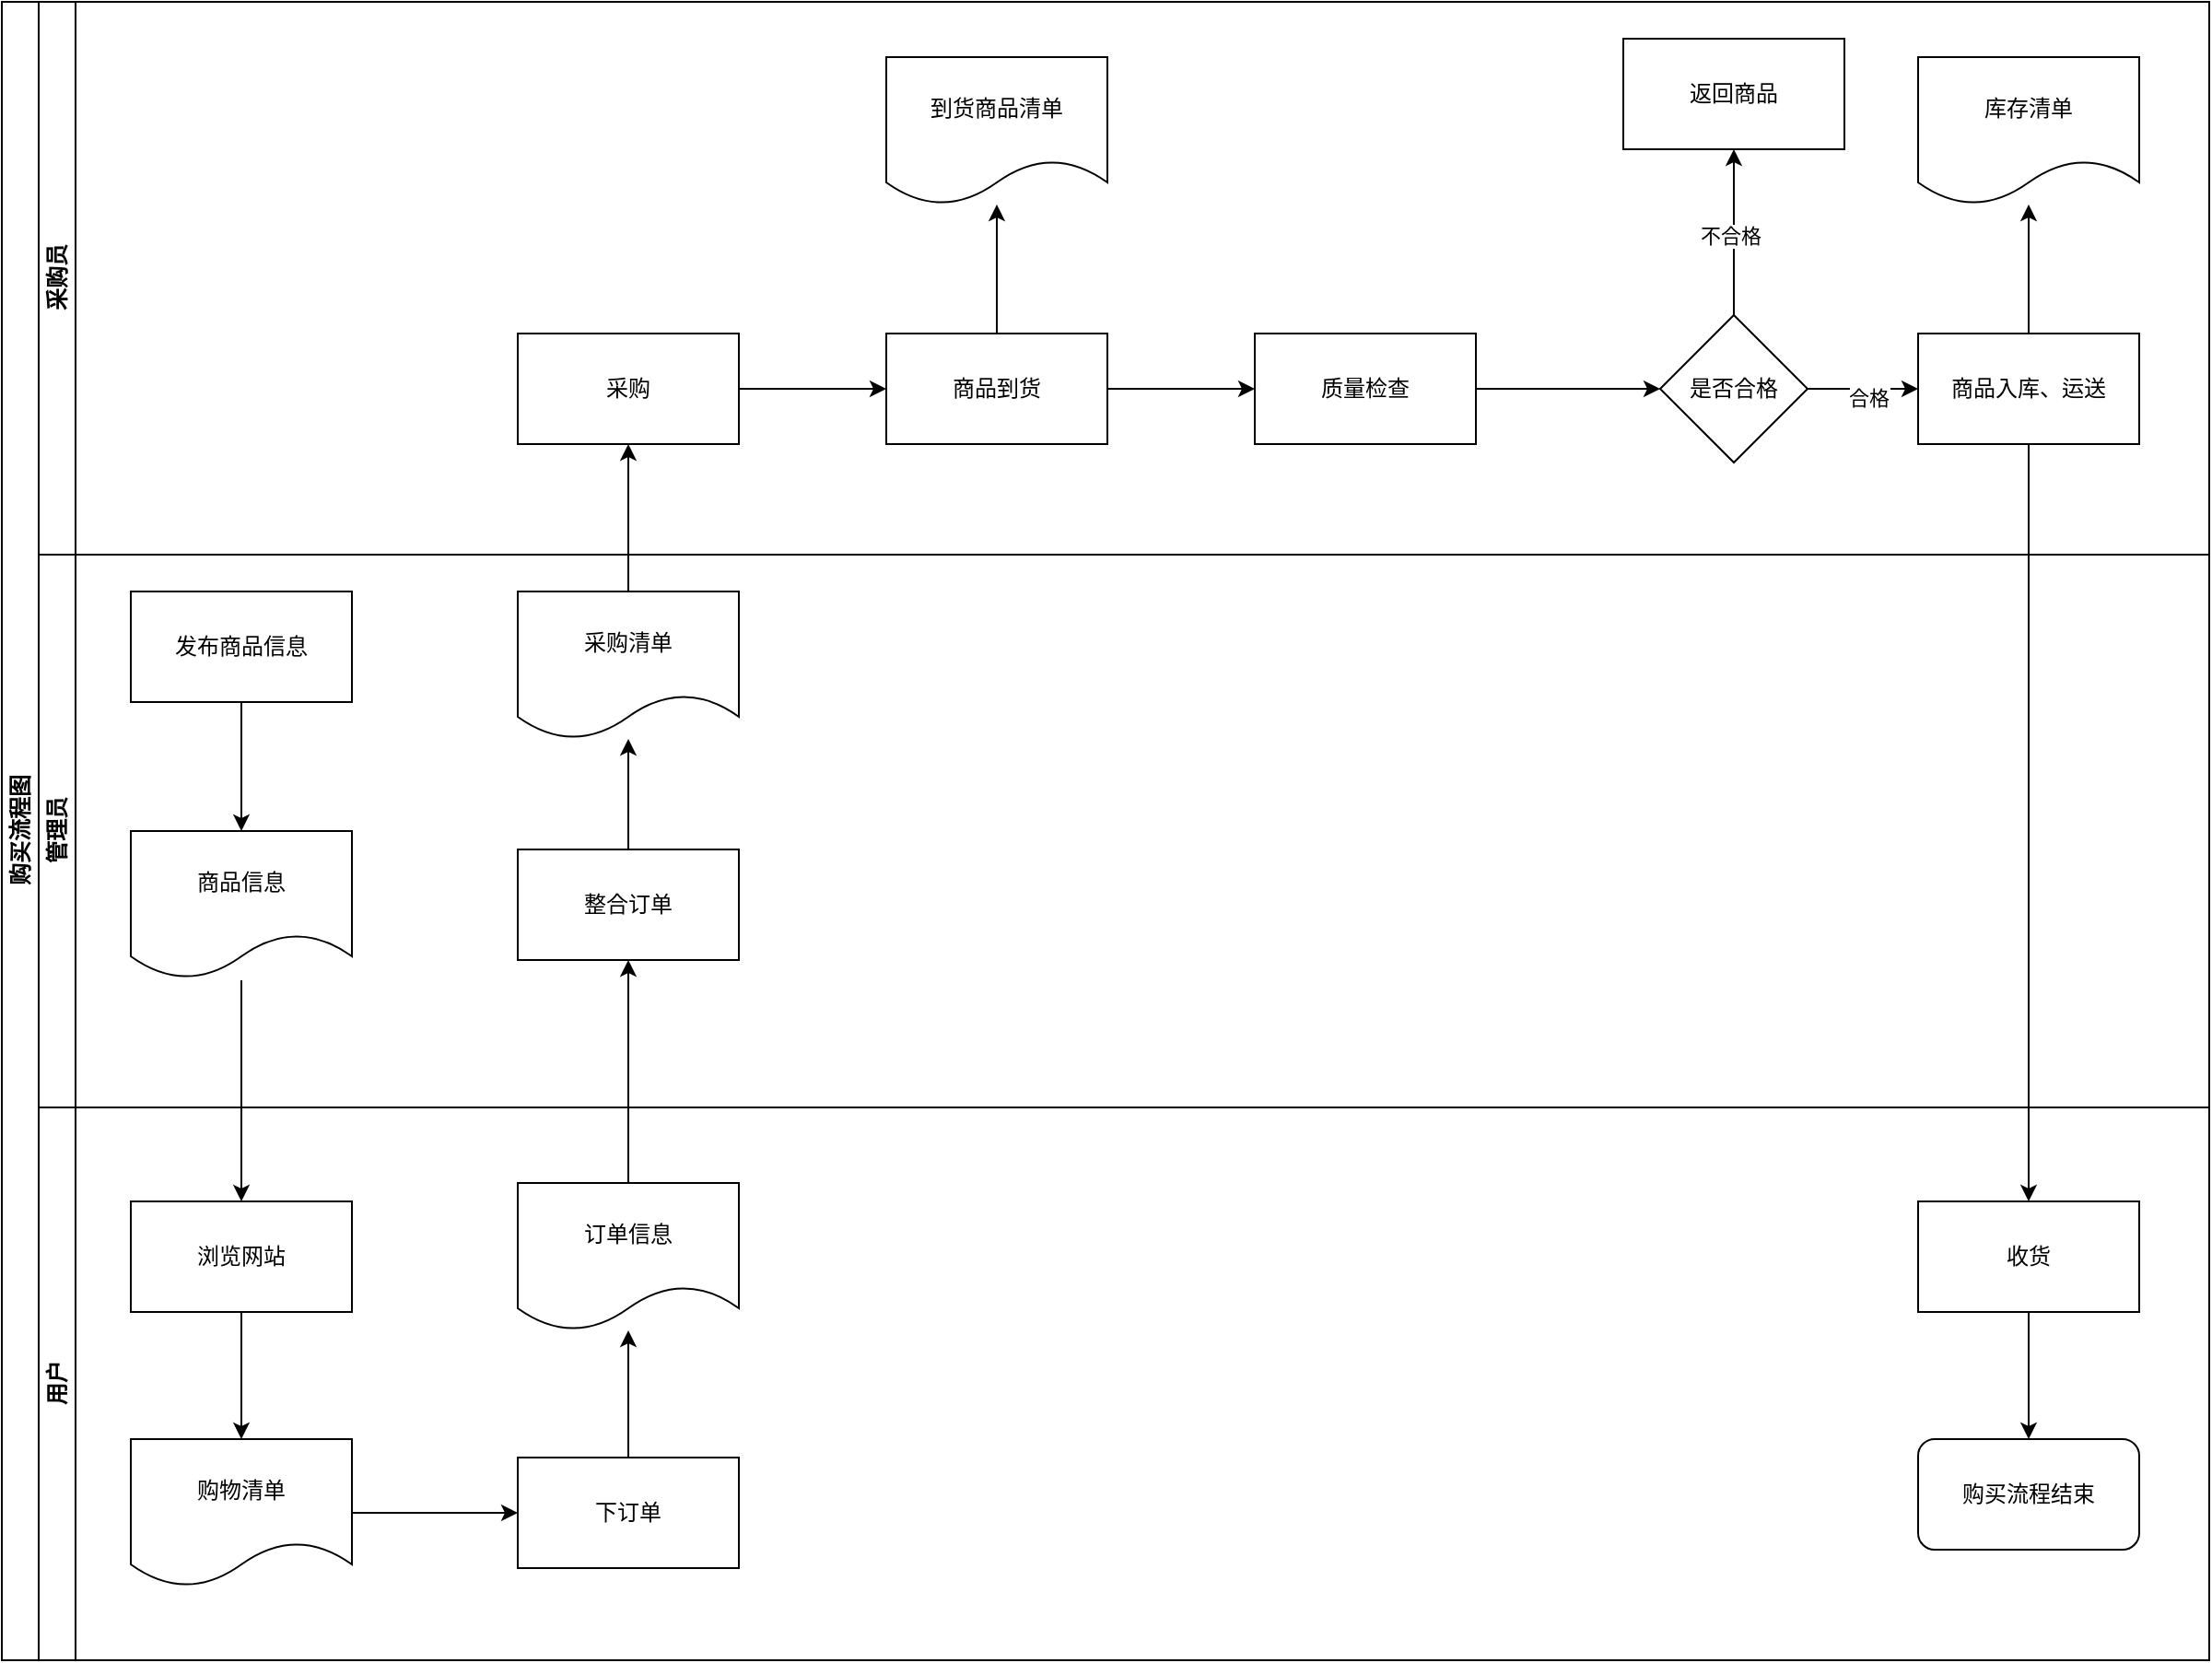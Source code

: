 <mxfile version="22.1.7" type="github">
  <diagram id="prtHgNgQTEPvFCAcTncT" name="Page-1">
    <mxGraphModel dx="2400" dy="1618" grid="1" gridSize="10" guides="1" tooltips="1" connect="1" arrows="1" fold="1" page="1" pageScale="1" pageWidth="827" pageHeight="1169" math="0" shadow="0">
      <root>
        <mxCell id="0" />
        <mxCell id="1" parent="0" />
        <mxCell id="dNxyNK7c78bLwvsdeMH5-19" value="购买流程图" style="swimlane;html=1;childLayout=stackLayout;resizeParent=1;resizeParentMax=0;horizontal=0;startSize=20;horizontalStack=0;" parent="1" vertex="1">
          <mxGeometry x="190" y="319" width="1198" height="900" as="geometry" />
        </mxCell>
        <mxCell id="dNxyNK7c78bLwvsdeMH5-20" value="采购员" style="swimlane;html=1;startSize=20;horizontal=0;" parent="dNxyNK7c78bLwvsdeMH5-19" vertex="1">
          <mxGeometry x="20" width="1178" height="300" as="geometry">
            <mxRectangle x="20" width="560" height="30" as="alternateBounds" />
          </mxGeometry>
        </mxCell>
        <mxCell id="m_HcJ7Eua_NtlflMwqbh-21" value="" style="edgeStyle=orthogonalEdgeStyle;rounded=0;orthogonalLoop=1;jettySize=auto;html=1;" edge="1" parent="dNxyNK7c78bLwvsdeMH5-20" source="m_HcJ7Eua_NtlflMwqbh-19" target="m_HcJ7Eua_NtlflMwqbh-20">
          <mxGeometry relative="1" as="geometry" />
        </mxCell>
        <mxCell id="m_HcJ7Eua_NtlflMwqbh-19" value="采购" style="rounded=0;whiteSpace=wrap;html=1;" vertex="1" parent="dNxyNK7c78bLwvsdeMH5-20">
          <mxGeometry x="260" y="180" width="120" height="60" as="geometry" />
        </mxCell>
        <mxCell id="m_HcJ7Eua_NtlflMwqbh-23" value="" style="edgeStyle=orthogonalEdgeStyle;rounded=0;orthogonalLoop=1;jettySize=auto;html=1;" edge="1" parent="dNxyNK7c78bLwvsdeMH5-20" source="m_HcJ7Eua_NtlflMwqbh-20" target="m_HcJ7Eua_NtlflMwqbh-22">
          <mxGeometry relative="1" as="geometry" />
        </mxCell>
        <mxCell id="m_HcJ7Eua_NtlflMwqbh-30" value="" style="edgeStyle=orthogonalEdgeStyle;rounded=0;orthogonalLoop=1;jettySize=auto;html=1;" edge="1" parent="dNxyNK7c78bLwvsdeMH5-20" source="m_HcJ7Eua_NtlflMwqbh-20" target="m_HcJ7Eua_NtlflMwqbh-29">
          <mxGeometry relative="1" as="geometry" />
        </mxCell>
        <mxCell id="m_HcJ7Eua_NtlflMwqbh-20" value="商品到货" style="whiteSpace=wrap;html=1;rounded=0;" vertex="1" parent="dNxyNK7c78bLwvsdeMH5-20">
          <mxGeometry x="460" y="180" width="120" height="60" as="geometry" />
        </mxCell>
        <mxCell id="m_HcJ7Eua_NtlflMwqbh-25" value="" style="edgeStyle=orthogonalEdgeStyle;rounded=0;orthogonalLoop=1;jettySize=auto;html=1;" edge="1" parent="dNxyNK7c78bLwvsdeMH5-20" source="m_HcJ7Eua_NtlflMwqbh-22" target="m_HcJ7Eua_NtlflMwqbh-24">
          <mxGeometry relative="1" as="geometry" />
        </mxCell>
        <mxCell id="m_HcJ7Eua_NtlflMwqbh-22" value="质量检查" style="whiteSpace=wrap;html=1;rounded=0;" vertex="1" parent="dNxyNK7c78bLwvsdeMH5-20">
          <mxGeometry x="660" y="180" width="120" height="60" as="geometry" />
        </mxCell>
        <mxCell id="m_HcJ7Eua_NtlflMwqbh-27" value="" style="edgeStyle=orthogonalEdgeStyle;rounded=0;orthogonalLoop=1;jettySize=auto;html=1;" edge="1" parent="dNxyNK7c78bLwvsdeMH5-20" source="m_HcJ7Eua_NtlflMwqbh-24" target="m_HcJ7Eua_NtlflMwqbh-26">
          <mxGeometry relative="1" as="geometry" />
        </mxCell>
        <mxCell id="m_HcJ7Eua_NtlflMwqbh-28" value="不合格" style="edgeLabel;html=1;align=center;verticalAlign=middle;resizable=0;points=[];" vertex="1" connectable="0" parent="m_HcJ7Eua_NtlflMwqbh-27">
          <mxGeometry x="-0.065" y="2" relative="1" as="geometry">
            <mxPoint y="-1" as="offset" />
          </mxGeometry>
        </mxCell>
        <mxCell id="m_HcJ7Eua_NtlflMwqbh-32" value="" style="edgeStyle=orthogonalEdgeStyle;rounded=0;orthogonalLoop=1;jettySize=auto;html=1;" edge="1" parent="dNxyNK7c78bLwvsdeMH5-20" source="m_HcJ7Eua_NtlflMwqbh-24" target="m_HcJ7Eua_NtlflMwqbh-31">
          <mxGeometry relative="1" as="geometry" />
        </mxCell>
        <mxCell id="m_HcJ7Eua_NtlflMwqbh-33" value="合格" style="edgeLabel;html=1;align=center;verticalAlign=middle;resizable=0;points=[];" vertex="1" connectable="0" parent="m_HcJ7Eua_NtlflMwqbh-32">
          <mxGeometry x="0.086" y="-5" relative="1" as="geometry">
            <mxPoint as="offset" />
          </mxGeometry>
        </mxCell>
        <mxCell id="m_HcJ7Eua_NtlflMwqbh-24" value="是否合格" style="rhombus;whiteSpace=wrap;html=1;rounded=0;" vertex="1" parent="dNxyNK7c78bLwvsdeMH5-20">
          <mxGeometry x="880" y="170" width="80" height="80" as="geometry" />
        </mxCell>
        <mxCell id="m_HcJ7Eua_NtlflMwqbh-26" value="返回商品" style="whiteSpace=wrap;html=1;rounded=0;" vertex="1" parent="dNxyNK7c78bLwvsdeMH5-20">
          <mxGeometry x="860" y="20" width="120" height="60" as="geometry" />
        </mxCell>
        <mxCell id="m_HcJ7Eua_NtlflMwqbh-29" value="到货商品清单" style="shape=document;whiteSpace=wrap;html=1;boundedLbl=1;rounded=0;" vertex="1" parent="dNxyNK7c78bLwvsdeMH5-20">
          <mxGeometry x="460" y="30" width="120" height="80" as="geometry" />
        </mxCell>
        <mxCell id="m_HcJ7Eua_NtlflMwqbh-35" value="" style="edgeStyle=orthogonalEdgeStyle;rounded=0;orthogonalLoop=1;jettySize=auto;html=1;" edge="1" parent="dNxyNK7c78bLwvsdeMH5-20" source="m_HcJ7Eua_NtlflMwqbh-31" target="m_HcJ7Eua_NtlflMwqbh-34">
          <mxGeometry relative="1" as="geometry" />
        </mxCell>
        <mxCell id="m_HcJ7Eua_NtlflMwqbh-31" value="商品入库、运送" style="whiteSpace=wrap;html=1;rounded=0;" vertex="1" parent="dNxyNK7c78bLwvsdeMH5-20">
          <mxGeometry x="1020" y="180" width="120" height="60" as="geometry" />
        </mxCell>
        <mxCell id="m_HcJ7Eua_NtlflMwqbh-34" value="库存清单" style="shape=document;whiteSpace=wrap;html=1;boundedLbl=1;rounded=0;" vertex="1" parent="dNxyNK7c78bLwvsdeMH5-20">
          <mxGeometry x="1020" y="30" width="120" height="80" as="geometry" />
        </mxCell>
        <mxCell id="dNxyNK7c78bLwvsdeMH5-21" value="管理员" style="swimlane;html=1;startSize=20;horizontal=0;" parent="dNxyNK7c78bLwvsdeMH5-19" vertex="1">
          <mxGeometry x="20" y="300" width="1178" height="300" as="geometry" />
        </mxCell>
        <mxCell id="m_HcJ7Eua_NtlflMwqbh-6" style="edgeStyle=orthogonalEdgeStyle;rounded=0;orthogonalLoop=1;jettySize=auto;html=1;entryX=0.5;entryY=0;entryDx=0;entryDy=0;" edge="1" parent="dNxyNK7c78bLwvsdeMH5-21" source="m_HcJ7Eua_NtlflMwqbh-4" target="m_HcJ7Eua_NtlflMwqbh-5">
          <mxGeometry relative="1" as="geometry" />
        </mxCell>
        <mxCell id="m_HcJ7Eua_NtlflMwqbh-4" value="发布商品信息" style="rounded=0;whiteSpace=wrap;html=1;" vertex="1" parent="dNxyNK7c78bLwvsdeMH5-21">
          <mxGeometry x="50" y="20" width="120" height="60" as="geometry" />
        </mxCell>
        <mxCell id="m_HcJ7Eua_NtlflMwqbh-5" value="商品信息" style="shape=document;whiteSpace=wrap;html=1;boundedLbl=1;" vertex="1" parent="dNxyNK7c78bLwvsdeMH5-21">
          <mxGeometry x="50" y="150" width="120" height="80" as="geometry" />
        </mxCell>
        <mxCell id="m_HcJ7Eua_NtlflMwqbh-18" value="" style="edgeStyle=orthogonalEdgeStyle;rounded=0;orthogonalLoop=1;jettySize=auto;html=1;" edge="1" parent="dNxyNK7c78bLwvsdeMH5-21" source="m_HcJ7Eua_NtlflMwqbh-16" target="m_HcJ7Eua_NtlflMwqbh-17">
          <mxGeometry relative="1" as="geometry" />
        </mxCell>
        <mxCell id="m_HcJ7Eua_NtlflMwqbh-16" value="整合订单" style="rounded=0;whiteSpace=wrap;html=1;" vertex="1" parent="dNxyNK7c78bLwvsdeMH5-21">
          <mxGeometry x="260" y="160" width="120" height="60" as="geometry" />
        </mxCell>
        <mxCell id="m_HcJ7Eua_NtlflMwqbh-17" value="采购清单" style="shape=document;whiteSpace=wrap;html=1;boundedLbl=1;rounded=0;" vertex="1" parent="dNxyNK7c78bLwvsdeMH5-21">
          <mxGeometry x="260" y="20" width="120" height="80" as="geometry" />
        </mxCell>
        <mxCell id="dNxyNK7c78bLwvsdeMH5-22" value="用户" style="swimlane;html=1;startSize=20;horizontal=0;" parent="dNxyNK7c78bLwvsdeMH5-19" vertex="1">
          <mxGeometry x="20" y="600" width="1178" height="300" as="geometry" />
        </mxCell>
        <mxCell id="m_HcJ7Eua_NtlflMwqbh-11" value="" style="edgeStyle=orthogonalEdgeStyle;rounded=0;orthogonalLoop=1;jettySize=auto;html=1;" edge="1" parent="dNxyNK7c78bLwvsdeMH5-22" source="m_HcJ7Eua_NtlflMwqbh-9" target="m_HcJ7Eua_NtlflMwqbh-10">
          <mxGeometry relative="1" as="geometry" />
        </mxCell>
        <mxCell id="m_HcJ7Eua_NtlflMwqbh-9" value="浏览网站" style="rounded=0;whiteSpace=wrap;html=1;" vertex="1" parent="dNxyNK7c78bLwvsdeMH5-22">
          <mxGeometry x="50" y="51" width="120" height="60" as="geometry" />
        </mxCell>
        <mxCell id="m_HcJ7Eua_NtlflMwqbh-13" value="" style="edgeStyle=orthogonalEdgeStyle;rounded=0;orthogonalLoop=1;jettySize=auto;html=1;" edge="1" parent="dNxyNK7c78bLwvsdeMH5-22" source="m_HcJ7Eua_NtlflMwqbh-10" target="m_HcJ7Eua_NtlflMwqbh-12">
          <mxGeometry relative="1" as="geometry" />
        </mxCell>
        <mxCell id="m_HcJ7Eua_NtlflMwqbh-10" value="购物清单" style="shape=document;whiteSpace=wrap;html=1;boundedLbl=1;rounded=0;" vertex="1" parent="dNxyNK7c78bLwvsdeMH5-22">
          <mxGeometry x="50" y="180" width="120" height="80" as="geometry" />
        </mxCell>
        <mxCell id="m_HcJ7Eua_NtlflMwqbh-15" value="" style="edgeStyle=orthogonalEdgeStyle;rounded=0;orthogonalLoop=1;jettySize=auto;html=1;" edge="1" parent="dNxyNK7c78bLwvsdeMH5-22" source="m_HcJ7Eua_NtlflMwqbh-12" target="m_HcJ7Eua_NtlflMwqbh-14">
          <mxGeometry relative="1" as="geometry" />
        </mxCell>
        <mxCell id="m_HcJ7Eua_NtlflMwqbh-12" value="下订单" style="whiteSpace=wrap;html=1;rounded=0;" vertex="1" parent="dNxyNK7c78bLwvsdeMH5-22">
          <mxGeometry x="260" y="190" width="120" height="60" as="geometry" />
        </mxCell>
        <mxCell id="m_HcJ7Eua_NtlflMwqbh-14" value="订单信息" style="shape=document;whiteSpace=wrap;html=1;boundedLbl=1;rounded=0;" vertex="1" parent="dNxyNK7c78bLwvsdeMH5-22">
          <mxGeometry x="260" y="41" width="120" height="80" as="geometry" />
        </mxCell>
        <mxCell id="m_HcJ7Eua_NtlflMwqbh-41" value="" style="edgeStyle=orthogonalEdgeStyle;rounded=0;orthogonalLoop=1;jettySize=auto;html=1;" edge="1" parent="dNxyNK7c78bLwvsdeMH5-22" source="m_HcJ7Eua_NtlflMwqbh-36" target="m_HcJ7Eua_NtlflMwqbh-40">
          <mxGeometry relative="1" as="geometry" />
        </mxCell>
        <mxCell id="m_HcJ7Eua_NtlflMwqbh-36" value="收货" style="rounded=0;whiteSpace=wrap;html=1;" vertex="1" parent="dNxyNK7c78bLwvsdeMH5-22">
          <mxGeometry x="1020" y="51" width="120" height="60" as="geometry" />
        </mxCell>
        <mxCell id="m_HcJ7Eua_NtlflMwqbh-40" value="购买流程结束" style="rounded=1;whiteSpace=wrap;html=1;" vertex="1" parent="dNxyNK7c78bLwvsdeMH5-22">
          <mxGeometry x="1020" y="180" width="120" height="60" as="geometry" />
        </mxCell>
        <mxCell id="m_HcJ7Eua_NtlflMwqbh-44" style="edgeStyle=orthogonalEdgeStyle;rounded=0;orthogonalLoop=1;jettySize=auto;html=1;exitX=0.5;exitY=1;exitDx=0;exitDy=0;" edge="1" parent="dNxyNK7c78bLwvsdeMH5-19" source="m_HcJ7Eua_NtlflMwqbh-31" target="m_HcJ7Eua_NtlflMwqbh-36">
          <mxGeometry relative="1" as="geometry" />
        </mxCell>
        <mxCell id="m_HcJ7Eua_NtlflMwqbh-45" style="edgeStyle=orthogonalEdgeStyle;rounded=0;orthogonalLoop=1;jettySize=auto;html=1;exitX=0.5;exitY=0;exitDx=0;exitDy=0;entryX=0.5;entryY=1;entryDx=0;entryDy=0;" edge="1" parent="dNxyNK7c78bLwvsdeMH5-19" source="m_HcJ7Eua_NtlflMwqbh-17" target="m_HcJ7Eua_NtlflMwqbh-19">
          <mxGeometry relative="1" as="geometry" />
        </mxCell>
        <mxCell id="m_HcJ7Eua_NtlflMwqbh-46" style="edgeStyle=orthogonalEdgeStyle;rounded=0;orthogonalLoop=1;jettySize=auto;html=1;exitX=0.5;exitY=0;exitDx=0;exitDy=0;entryX=0.5;entryY=1;entryDx=0;entryDy=0;" edge="1" parent="dNxyNK7c78bLwvsdeMH5-19" source="m_HcJ7Eua_NtlflMwqbh-14" target="m_HcJ7Eua_NtlflMwqbh-16">
          <mxGeometry relative="1" as="geometry" />
        </mxCell>
        <mxCell id="m_HcJ7Eua_NtlflMwqbh-47" value="" style="endArrow=classic;html=1;rounded=0;entryX=0.5;entryY=0;entryDx=0;entryDy=0;" edge="1" parent="dNxyNK7c78bLwvsdeMH5-19" target="m_HcJ7Eua_NtlflMwqbh-9">
          <mxGeometry width="50" height="50" relative="1" as="geometry">
            <mxPoint x="130" y="531" as="sourcePoint" />
            <mxPoint x="380" y="451" as="targetPoint" />
            <Array as="points" />
          </mxGeometry>
        </mxCell>
      </root>
    </mxGraphModel>
  </diagram>
</mxfile>
